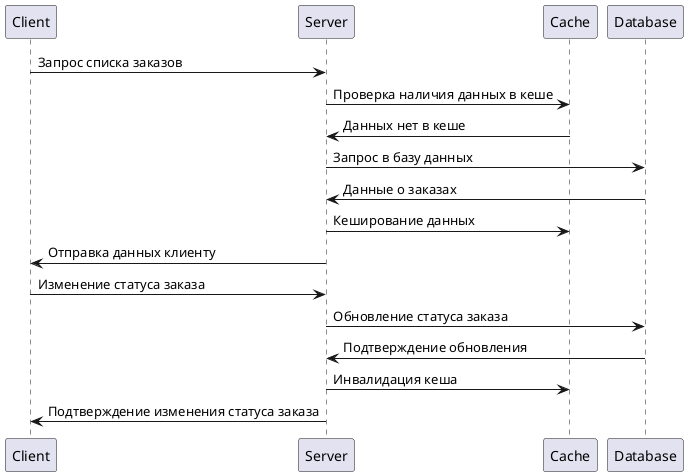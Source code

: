 @startuml
Client -> Server: Запрос списка заказов
Server -> Cache: Проверка наличия данных в кеше
Cache -> Server: Данных нет в кеше
Server -> Database: Запрос в базу данных
Database -> Server: Данные о заказах
Server -> Cache: Кеширование данных
Server -> Client: Отправка данных клиенту

Client -> Server: Изменение статуса заказа
Server -> Database: Обновление статуса заказа
Database -> Server: Подтверждение обновления
Server -> Cache: Инвалидация кеша
Server -> Client: Подтверждение изменения статуса заказа
@enduml